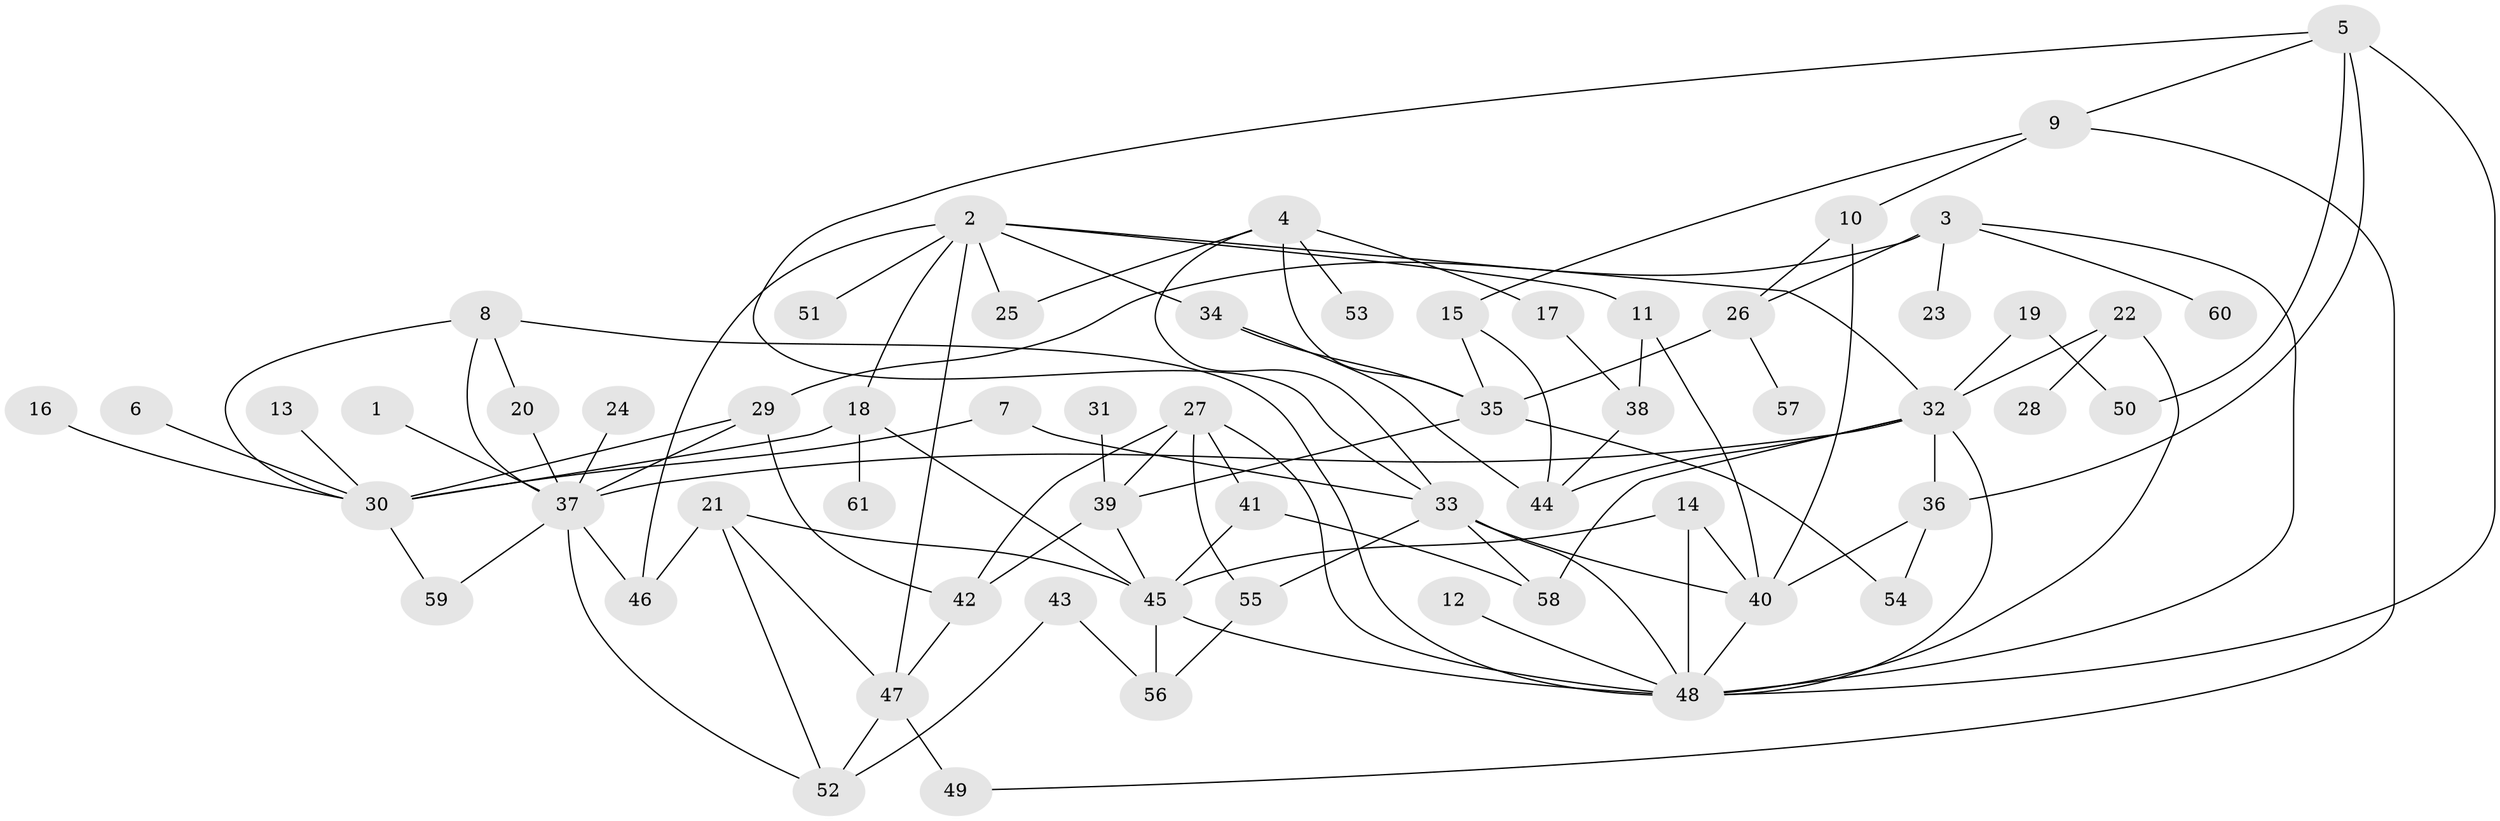 // original degree distribution, {6: 0.01652892561983471, 5: 0.08264462809917356, 7: 0.01652892561983471, 9: 0.008264462809917356, 1: 0.2066115702479339, 4: 0.09917355371900827, 8: 0.008264462809917356, 3: 0.24793388429752067, 2: 0.3140495867768595}
// Generated by graph-tools (version 1.1) at 2025/25/03/09/25 03:25:30]
// undirected, 61 vertices, 105 edges
graph export_dot {
graph [start="1"]
  node [color=gray90,style=filled];
  1;
  2;
  3;
  4;
  5;
  6;
  7;
  8;
  9;
  10;
  11;
  12;
  13;
  14;
  15;
  16;
  17;
  18;
  19;
  20;
  21;
  22;
  23;
  24;
  25;
  26;
  27;
  28;
  29;
  30;
  31;
  32;
  33;
  34;
  35;
  36;
  37;
  38;
  39;
  40;
  41;
  42;
  43;
  44;
  45;
  46;
  47;
  48;
  49;
  50;
  51;
  52;
  53;
  54;
  55;
  56;
  57;
  58;
  59;
  60;
  61;
  1 -- 37 [weight=1.0];
  2 -- 11 [weight=1.0];
  2 -- 18 [weight=1.0];
  2 -- 25 [weight=1.0];
  2 -- 32 [weight=1.0];
  2 -- 34 [weight=1.0];
  2 -- 46 [weight=1.0];
  2 -- 47 [weight=1.0];
  2 -- 51 [weight=1.0];
  3 -- 23 [weight=1.0];
  3 -- 26 [weight=1.0];
  3 -- 29 [weight=1.0];
  3 -- 48 [weight=1.0];
  3 -- 60 [weight=1.0];
  4 -- 17 [weight=1.0];
  4 -- 25 [weight=1.0];
  4 -- 33 [weight=1.0];
  4 -- 35 [weight=1.0];
  4 -- 53 [weight=1.0];
  5 -- 9 [weight=1.0];
  5 -- 33 [weight=1.0];
  5 -- 36 [weight=1.0];
  5 -- 48 [weight=1.0];
  5 -- 50 [weight=1.0];
  6 -- 30 [weight=1.0];
  7 -- 30 [weight=1.0];
  7 -- 33 [weight=1.0];
  8 -- 20 [weight=1.0];
  8 -- 30 [weight=1.0];
  8 -- 37 [weight=1.0];
  8 -- 48 [weight=1.0];
  9 -- 10 [weight=1.0];
  9 -- 15 [weight=1.0];
  9 -- 49 [weight=1.0];
  10 -- 26 [weight=1.0];
  10 -- 40 [weight=1.0];
  11 -- 38 [weight=1.0];
  11 -- 40 [weight=2.0];
  12 -- 48 [weight=1.0];
  13 -- 30 [weight=1.0];
  14 -- 40 [weight=1.0];
  14 -- 45 [weight=1.0];
  14 -- 48 [weight=1.0];
  15 -- 35 [weight=1.0];
  15 -- 44 [weight=1.0];
  16 -- 30 [weight=1.0];
  17 -- 38 [weight=1.0];
  18 -- 30 [weight=1.0];
  18 -- 45 [weight=1.0];
  18 -- 61 [weight=1.0];
  19 -- 32 [weight=1.0];
  19 -- 50 [weight=1.0];
  20 -- 37 [weight=1.0];
  21 -- 45 [weight=1.0];
  21 -- 46 [weight=1.0];
  21 -- 47 [weight=1.0];
  21 -- 52 [weight=1.0];
  22 -- 28 [weight=1.0];
  22 -- 32 [weight=1.0];
  22 -- 48 [weight=1.0];
  24 -- 37 [weight=1.0];
  26 -- 35 [weight=1.0];
  26 -- 57 [weight=1.0];
  27 -- 39 [weight=1.0];
  27 -- 41 [weight=1.0];
  27 -- 42 [weight=1.0];
  27 -- 48 [weight=1.0];
  27 -- 55 [weight=1.0];
  29 -- 30 [weight=1.0];
  29 -- 37 [weight=1.0];
  29 -- 42 [weight=1.0];
  30 -- 59 [weight=1.0];
  31 -- 39 [weight=1.0];
  32 -- 36 [weight=1.0];
  32 -- 37 [weight=1.0];
  32 -- 44 [weight=1.0];
  32 -- 48 [weight=1.0];
  32 -- 58 [weight=1.0];
  33 -- 40 [weight=1.0];
  33 -- 48 [weight=1.0];
  33 -- 55 [weight=1.0];
  33 -- 58 [weight=1.0];
  34 -- 35 [weight=1.0];
  34 -- 44 [weight=1.0];
  35 -- 39 [weight=1.0];
  35 -- 54 [weight=1.0];
  36 -- 40 [weight=1.0];
  36 -- 54 [weight=1.0];
  37 -- 46 [weight=1.0];
  37 -- 52 [weight=1.0];
  37 -- 59 [weight=1.0];
  38 -- 44 [weight=1.0];
  39 -- 42 [weight=1.0];
  39 -- 45 [weight=1.0];
  40 -- 48 [weight=1.0];
  41 -- 45 [weight=1.0];
  41 -- 58 [weight=1.0];
  42 -- 47 [weight=1.0];
  43 -- 52 [weight=1.0];
  43 -- 56 [weight=1.0];
  45 -- 48 [weight=1.0];
  45 -- 56 [weight=1.0];
  47 -- 49 [weight=1.0];
  47 -- 52 [weight=1.0];
  55 -- 56 [weight=1.0];
}

